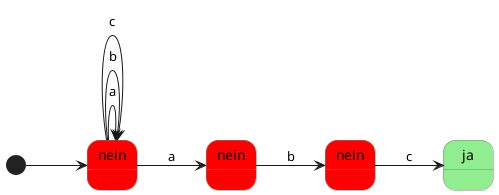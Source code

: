 @startuml
left to right direction

skinparam state {
  BackgroundColor<<YES>> LightGreen
  BackgroundColor<<NO>> Red
  BorderColor Gray
}

[*] --> 0

state "nein" as 0 <<NO>>
state "nein" as 1 <<NO>>
state "nein" as 2 <<NO>>
state "ja" as 3 <<YES>>


0 --> 0 : a
0 --> 0 : b
0 --> 0 : c
0 --> 1 : a

1 --> 2 : b

2 --> 3 : c
@enduml
